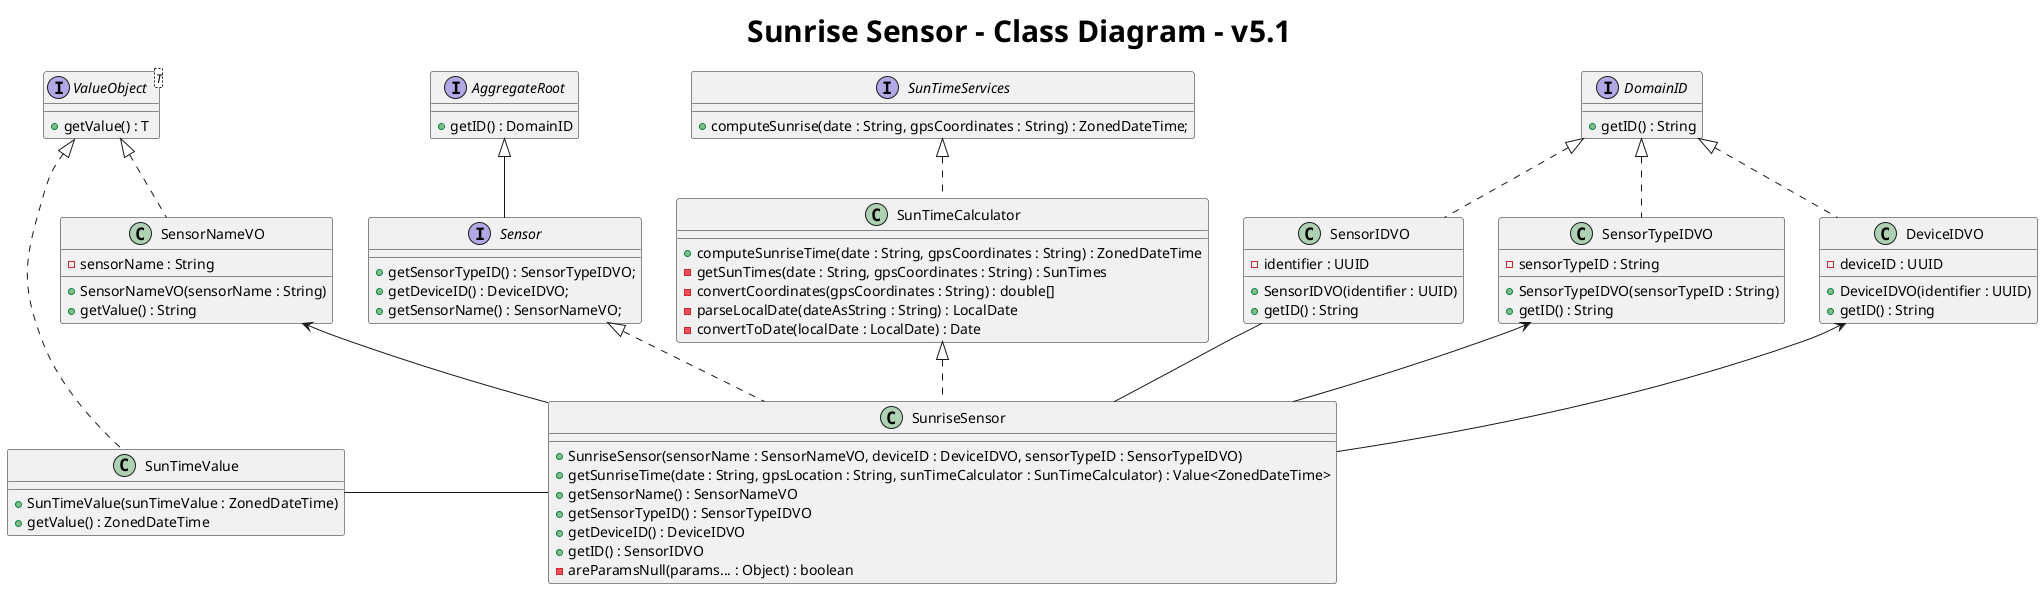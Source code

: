 @startuml
title <size: 30> Sunrise Sensor - Class Diagram - v5.1


interface Sensor {
    + getSensorTypeID() : SensorTypeIDVO;
    + getDeviceID() : DeviceIDVO;
    + getSensorName() : SensorNameVO;
}

interface AggregateRoot {
    + getID() : DomainID
}

interface DomainID {
    + getID() : String
}

interface ValueObject<T> {
    + getValue() : T
}

interface SunTimeServices {
    + computeSunrise(date : String, gpsCoordinates : String) : ZonedDateTime;
    }

class SunriseSensor{
    + SunriseSensor(sensorName : SensorNameVO, deviceID : DeviceIDVO, sensorTypeID : SensorTypeIDVO)
    + getSunriseTime(date : String, gpsLocation : String, sunTimeCalculator : SunTimeCalculator) : Value<ZonedDateTime>
    + getSensorName() : SensorNameVO
    + getSensorTypeID() : SensorTypeIDVO
    + getDeviceID() : DeviceIDVO
    + getID() : SensorIDVO
    - areParamsNull(params... : Object) : boolean
}

class SunTimeValue {
    + SunTimeValue(sunTimeValue : ZonedDateTime)
    + getValue() : ZonedDateTime
}

class SunTimeCalculator {
    + computeSunriseTime(date : String, gpsCoordinates : String) : ZonedDateTime
    - getSunTimes(date : String, gpsCoordinates : String) : SunTimes
    - convertCoordinates(gpsCoordinates : String) : double[]
    - parseLocalDate(dateAsString : String) : LocalDate
    - convertToDate(localDate : LocalDate) : Date
}

class SensorNameVO {
    - sensorName : String
    + SensorNameVO(sensorName : String)
    + getValue() : String
}

class SensorIDVO {
    - identifier : UUID
    + SensorIDVO(identifier : UUID)
    + getID() : String
}

class SensorTypeIDVO {
    - sensorTypeID : String
    + SensorTypeIDVO(sensorTypeID : String)
    + getID() : String
}

class DeviceIDVO {
    - deviceID : UUID
    + DeviceIDVO(identifier : UUID)
    + getID() : String
}



AggregateRoot <|-- Sensor
Sensor <|.. SunriseSensor
SunTimeCalculator <|.. SunriseSensor
SunTimeServices <|.. SunTimeCalculator

SensorNameVO <-- SunriseSensor
SensorIDVO -- SunriseSensor
SunTimeValue --right SunriseSensor
SensorTypeIDVO <-- SunriseSensor
DeviceIDVO <-- SunriseSensor

ValueObject <|.. SensorNameVO
DomainID <|.. SensorIDVO
DomainID <|.. SensorTypeIDVO
DomainID <|.. DeviceIDVO

ValueObject <|.. SunTimeValue

@enduml